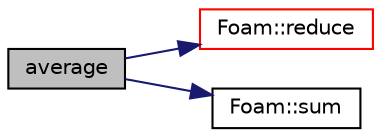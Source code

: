 digraph "average"
{
  bgcolor="transparent";
  edge [fontname="Helvetica",fontsize="10",labelfontname="Helvetica",labelfontsize="10"];
  node [fontname="Helvetica",fontsize="10",shape=record];
  rankdir="LR";
  Node1 [label="average",height=0.2,width=0.4,color="black", fillcolor="grey75", style="filled", fontcolor="black"];
  Node1 -> Node2 [color="midnightblue",fontsize="10",style="solid",fontname="Helvetica"];
  Node2 [label="Foam::reduce",height=0.2,width=0.4,color="red",URL="$a10675.html#a7ffd6af4acc2eb9ba72ee296b5ecda23"];
  Node1 -> Node3 [color="midnightblue",fontsize="10",style="solid",fontname="Helvetica"];
  Node3 [label="Foam::sum",height=0.2,width=0.4,color="black",URL="$a10675.html#a3d8733143aad0e03b300186ab4bef137"];
}
